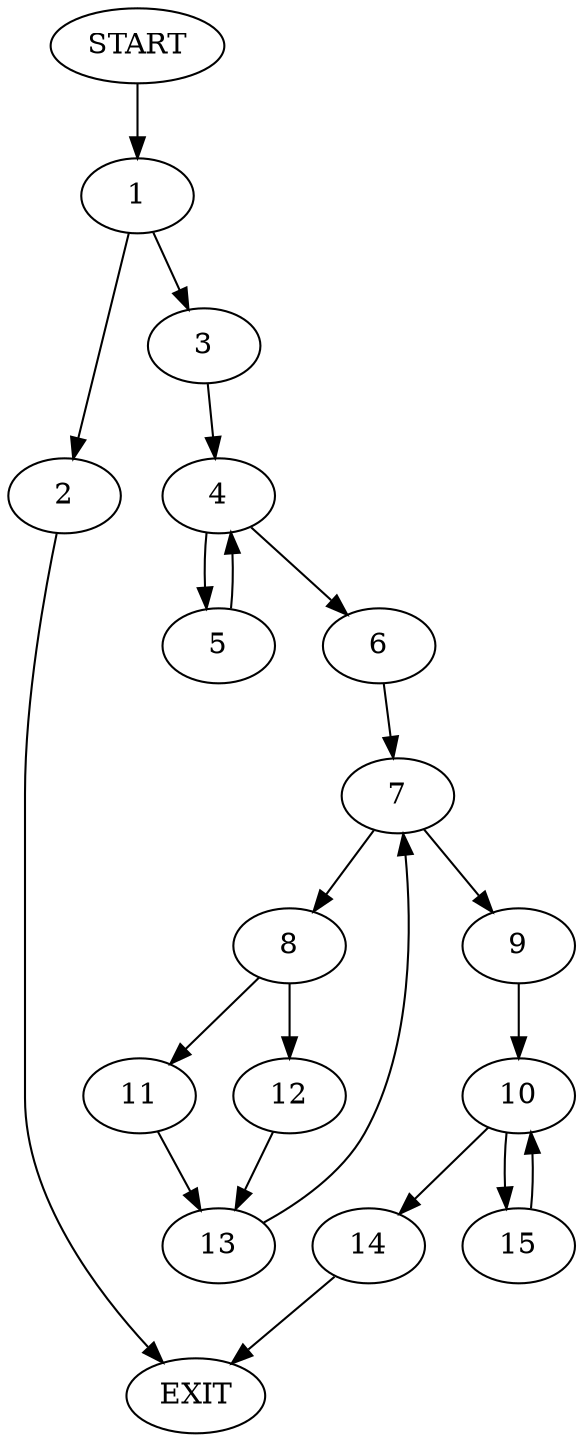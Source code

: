 digraph {
0 [label="START"]
16 [label="EXIT"]
0 -> 1
1 -> 2
1 -> 3
3 -> 4
2 -> 16
4 -> 5
4 -> 6
6 -> 7
5 -> 4
7 -> 8
7 -> 9
9 -> 10
8 -> 11
8 -> 12
11 -> 13
12 -> 13
13 -> 7
10 -> 14
10 -> 15
15 -> 10
14 -> 16
}
